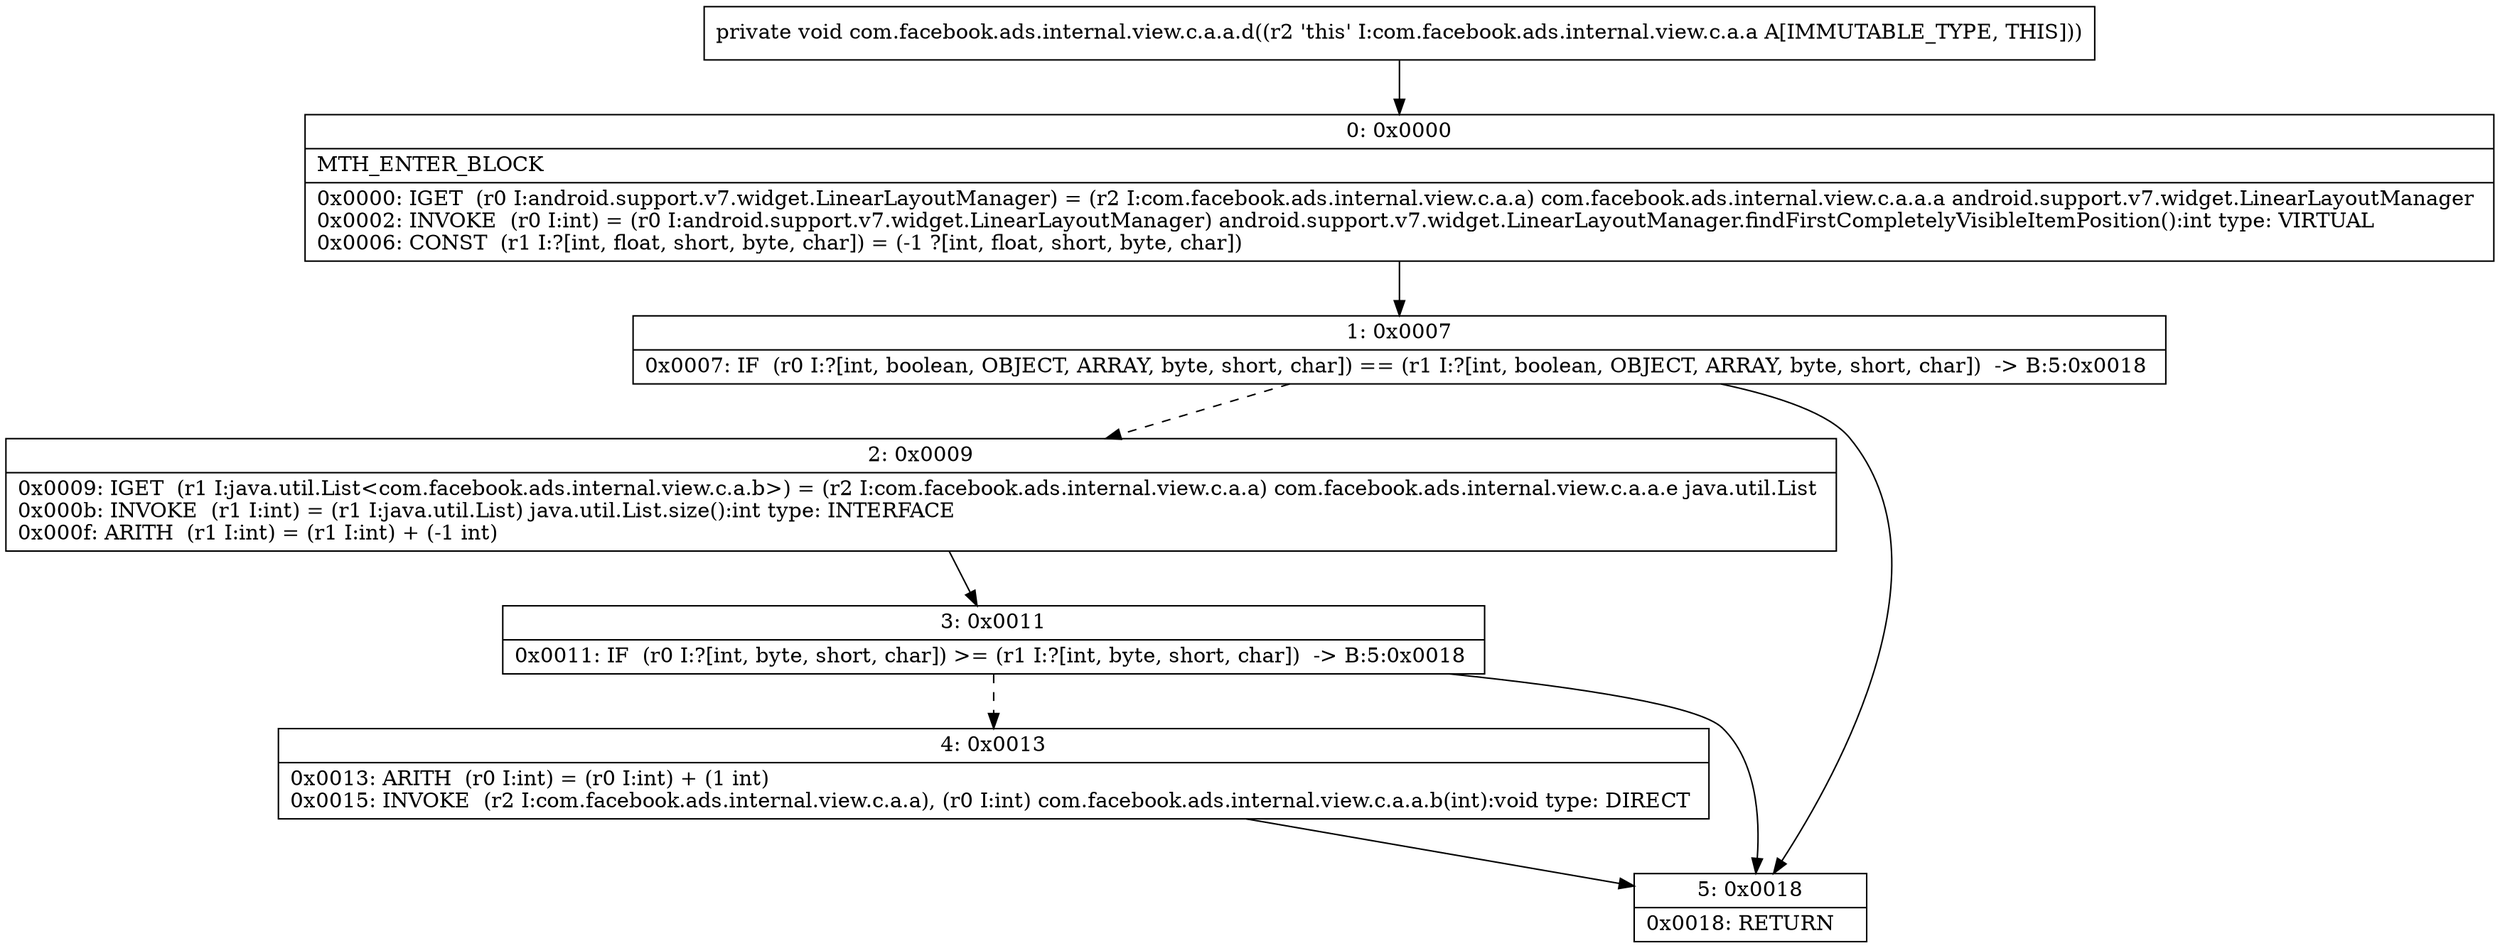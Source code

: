 digraph "CFG forcom.facebook.ads.internal.view.c.a.a.d()V" {
Node_0 [shape=record,label="{0\:\ 0x0000|MTH_ENTER_BLOCK\l|0x0000: IGET  (r0 I:android.support.v7.widget.LinearLayoutManager) = (r2 I:com.facebook.ads.internal.view.c.a.a) com.facebook.ads.internal.view.c.a.a.a android.support.v7.widget.LinearLayoutManager \l0x0002: INVOKE  (r0 I:int) = (r0 I:android.support.v7.widget.LinearLayoutManager) android.support.v7.widget.LinearLayoutManager.findFirstCompletelyVisibleItemPosition():int type: VIRTUAL \l0x0006: CONST  (r1 I:?[int, float, short, byte, char]) = (\-1 ?[int, float, short, byte, char]) \l}"];
Node_1 [shape=record,label="{1\:\ 0x0007|0x0007: IF  (r0 I:?[int, boolean, OBJECT, ARRAY, byte, short, char]) == (r1 I:?[int, boolean, OBJECT, ARRAY, byte, short, char])  \-\> B:5:0x0018 \l}"];
Node_2 [shape=record,label="{2\:\ 0x0009|0x0009: IGET  (r1 I:java.util.List\<com.facebook.ads.internal.view.c.a.b\>) = (r2 I:com.facebook.ads.internal.view.c.a.a) com.facebook.ads.internal.view.c.a.a.e java.util.List \l0x000b: INVOKE  (r1 I:int) = (r1 I:java.util.List) java.util.List.size():int type: INTERFACE \l0x000f: ARITH  (r1 I:int) = (r1 I:int) + (\-1 int) \l}"];
Node_3 [shape=record,label="{3\:\ 0x0011|0x0011: IF  (r0 I:?[int, byte, short, char]) \>= (r1 I:?[int, byte, short, char])  \-\> B:5:0x0018 \l}"];
Node_4 [shape=record,label="{4\:\ 0x0013|0x0013: ARITH  (r0 I:int) = (r0 I:int) + (1 int) \l0x0015: INVOKE  (r2 I:com.facebook.ads.internal.view.c.a.a), (r0 I:int) com.facebook.ads.internal.view.c.a.a.b(int):void type: DIRECT \l}"];
Node_5 [shape=record,label="{5\:\ 0x0018|0x0018: RETURN   \l}"];
MethodNode[shape=record,label="{private void com.facebook.ads.internal.view.c.a.a.d((r2 'this' I:com.facebook.ads.internal.view.c.a.a A[IMMUTABLE_TYPE, THIS])) }"];
MethodNode -> Node_0;
Node_0 -> Node_1;
Node_1 -> Node_2[style=dashed];
Node_1 -> Node_5;
Node_2 -> Node_3;
Node_3 -> Node_4[style=dashed];
Node_3 -> Node_5;
Node_4 -> Node_5;
}

